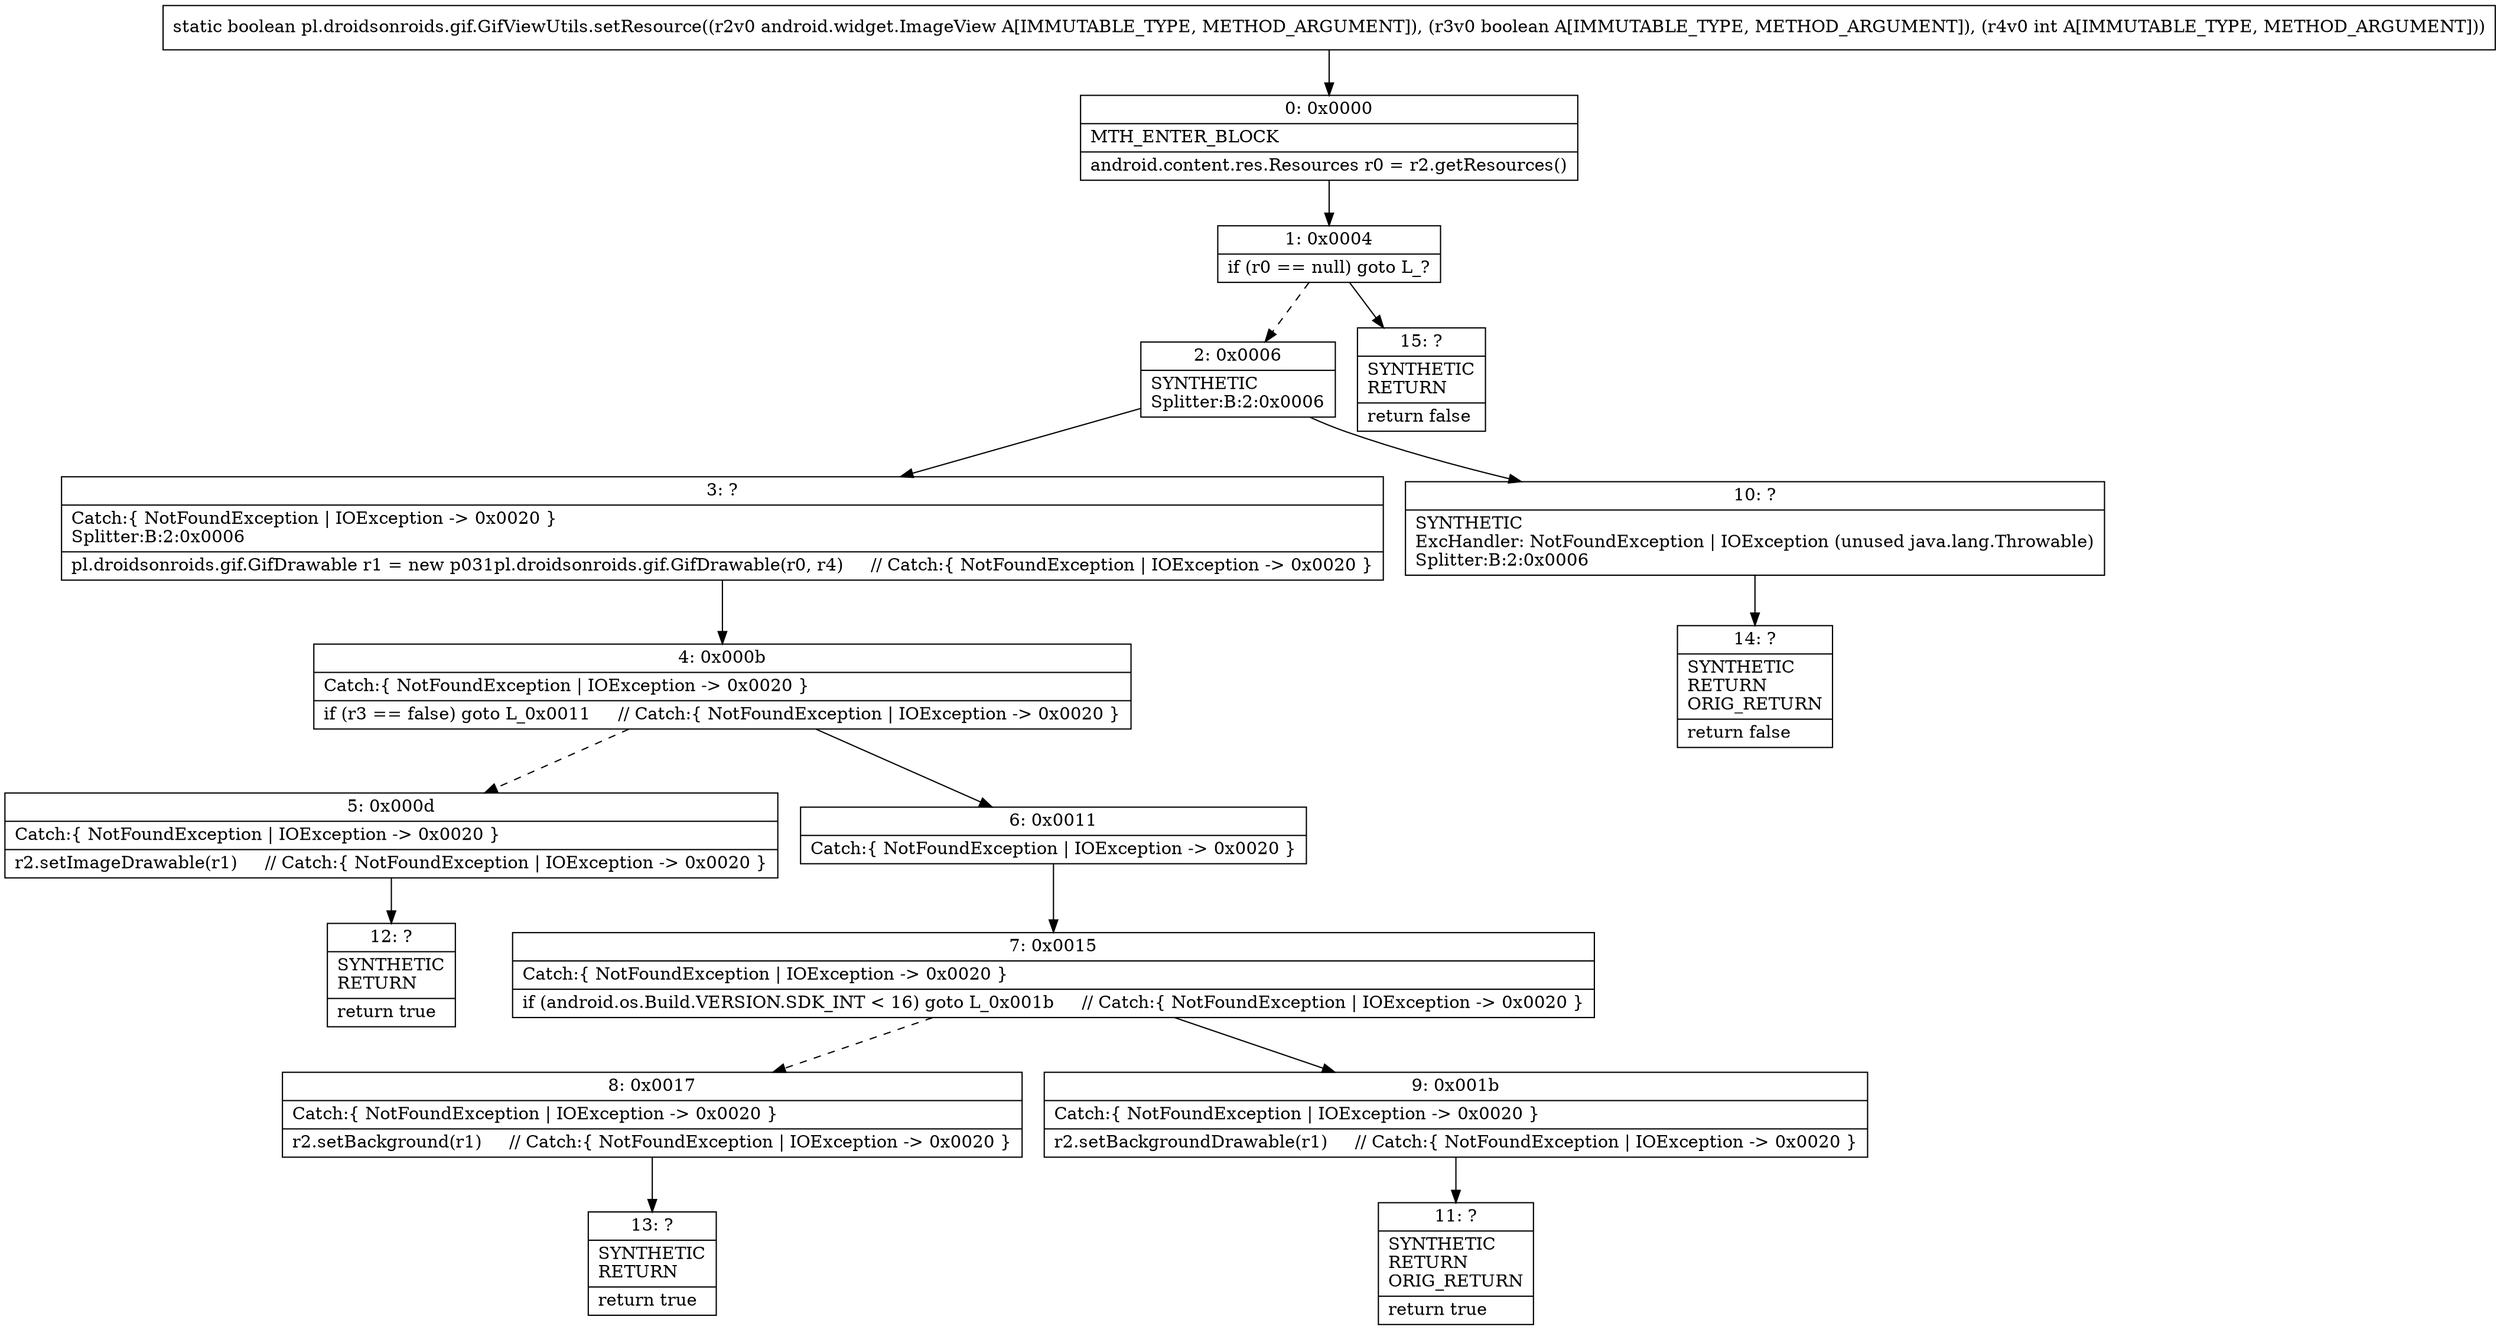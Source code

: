 digraph "CFG forpl.droidsonroids.gif.GifViewUtils.setResource(Landroid\/widget\/ImageView;ZI)Z" {
Node_0 [shape=record,label="{0\:\ 0x0000|MTH_ENTER_BLOCK\l|android.content.res.Resources r0 = r2.getResources()\l}"];
Node_1 [shape=record,label="{1\:\ 0x0004|if (r0 == null) goto L_?\l}"];
Node_2 [shape=record,label="{2\:\ 0x0006|SYNTHETIC\lSplitter:B:2:0x0006\l}"];
Node_3 [shape=record,label="{3\:\ ?|Catch:\{ NotFoundException \| IOException \-\> 0x0020 \}\lSplitter:B:2:0x0006\l|pl.droidsonroids.gif.GifDrawable r1 = new p031pl.droidsonroids.gif.GifDrawable(r0, r4)     \/\/ Catch:\{ NotFoundException \| IOException \-\> 0x0020 \}\l}"];
Node_4 [shape=record,label="{4\:\ 0x000b|Catch:\{ NotFoundException \| IOException \-\> 0x0020 \}\l|if (r3 == false) goto L_0x0011     \/\/ Catch:\{ NotFoundException \| IOException \-\> 0x0020 \}\l}"];
Node_5 [shape=record,label="{5\:\ 0x000d|Catch:\{ NotFoundException \| IOException \-\> 0x0020 \}\l|r2.setImageDrawable(r1)     \/\/ Catch:\{ NotFoundException \| IOException \-\> 0x0020 \}\l}"];
Node_6 [shape=record,label="{6\:\ 0x0011|Catch:\{ NotFoundException \| IOException \-\> 0x0020 \}\l}"];
Node_7 [shape=record,label="{7\:\ 0x0015|Catch:\{ NotFoundException \| IOException \-\> 0x0020 \}\l|if (android.os.Build.VERSION.SDK_INT \< 16) goto L_0x001b     \/\/ Catch:\{ NotFoundException \| IOException \-\> 0x0020 \}\l}"];
Node_8 [shape=record,label="{8\:\ 0x0017|Catch:\{ NotFoundException \| IOException \-\> 0x0020 \}\l|r2.setBackground(r1)     \/\/ Catch:\{ NotFoundException \| IOException \-\> 0x0020 \}\l}"];
Node_9 [shape=record,label="{9\:\ 0x001b|Catch:\{ NotFoundException \| IOException \-\> 0x0020 \}\l|r2.setBackgroundDrawable(r1)     \/\/ Catch:\{ NotFoundException \| IOException \-\> 0x0020 \}\l}"];
Node_10 [shape=record,label="{10\:\ ?|SYNTHETIC\lExcHandler: NotFoundException \| IOException (unused java.lang.Throwable)\lSplitter:B:2:0x0006\l}"];
Node_11 [shape=record,label="{11\:\ ?|SYNTHETIC\lRETURN\lORIG_RETURN\l|return true\l}"];
Node_12 [shape=record,label="{12\:\ ?|SYNTHETIC\lRETURN\l|return true\l}"];
Node_13 [shape=record,label="{13\:\ ?|SYNTHETIC\lRETURN\l|return true\l}"];
Node_14 [shape=record,label="{14\:\ ?|SYNTHETIC\lRETURN\lORIG_RETURN\l|return false\l}"];
Node_15 [shape=record,label="{15\:\ ?|SYNTHETIC\lRETURN\l|return false\l}"];
MethodNode[shape=record,label="{static boolean pl.droidsonroids.gif.GifViewUtils.setResource((r2v0 android.widget.ImageView A[IMMUTABLE_TYPE, METHOD_ARGUMENT]), (r3v0 boolean A[IMMUTABLE_TYPE, METHOD_ARGUMENT]), (r4v0 int A[IMMUTABLE_TYPE, METHOD_ARGUMENT])) }"];
MethodNode -> Node_0;
Node_0 -> Node_1;
Node_1 -> Node_2[style=dashed];
Node_1 -> Node_15;
Node_2 -> Node_3;
Node_2 -> Node_10;
Node_3 -> Node_4;
Node_4 -> Node_5[style=dashed];
Node_4 -> Node_6;
Node_5 -> Node_12;
Node_6 -> Node_7;
Node_7 -> Node_8[style=dashed];
Node_7 -> Node_9;
Node_8 -> Node_13;
Node_9 -> Node_11;
Node_10 -> Node_14;
}

